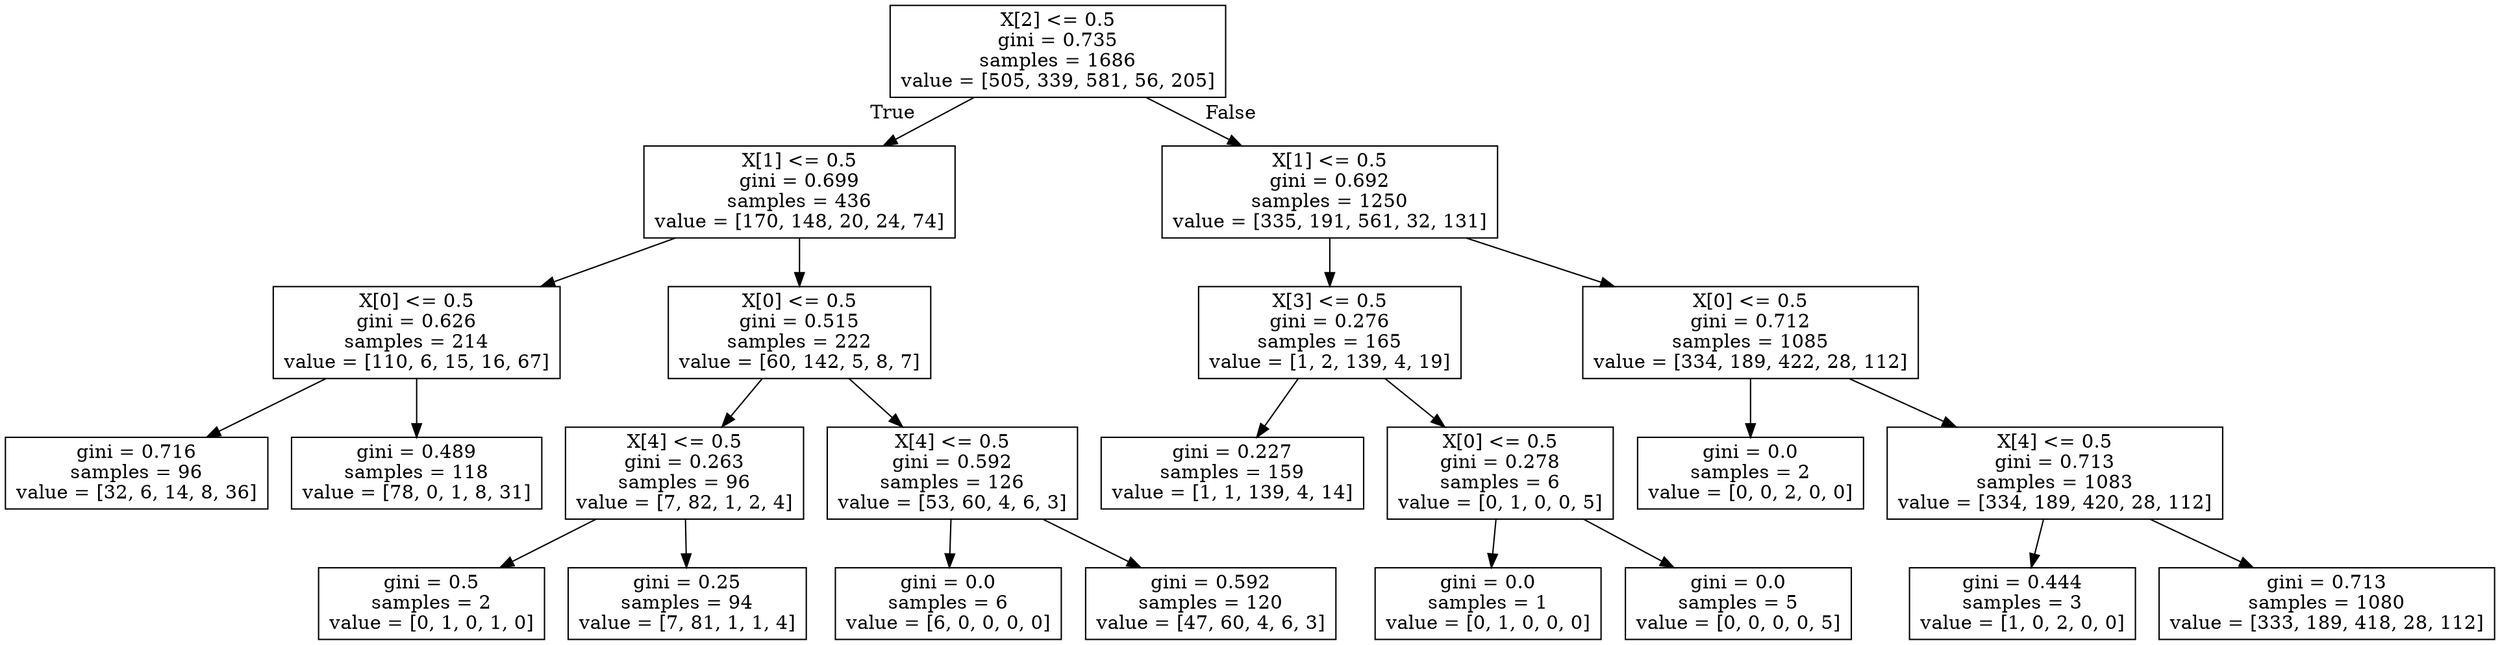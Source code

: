 digraph Tree {
node [shape=box] ;
0 [label="X[2] <= 0.5\ngini = 0.735\nsamples = 1686\nvalue = [505, 339, 581, 56, 205]"] ;
1 [label="X[1] <= 0.5\ngini = 0.699\nsamples = 436\nvalue = [170, 148, 20, 24, 74]"] ;
0 -> 1 [labeldistance=2.5, labelangle=45, headlabel="True"] ;
2 [label="X[0] <= 0.5\ngini = 0.626\nsamples = 214\nvalue = [110, 6, 15, 16, 67]"] ;
1 -> 2 ;
3 [label="gini = 0.716\nsamples = 96\nvalue = [32, 6, 14, 8, 36]"] ;
2 -> 3 ;
4 [label="gini = 0.489\nsamples = 118\nvalue = [78, 0, 1, 8, 31]"] ;
2 -> 4 ;
5 [label="X[0] <= 0.5\ngini = 0.515\nsamples = 222\nvalue = [60, 142, 5, 8, 7]"] ;
1 -> 5 ;
6 [label="X[4] <= 0.5\ngini = 0.263\nsamples = 96\nvalue = [7, 82, 1, 2, 4]"] ;
5 -> 6 ;
7 [label="gini = 0.5\nsamples = 2\nvalue = [0, 1, 0, 1, 0]"] ;
6 -> 7 ;
8 [label="gini = 0.25\nsamples = 94\nvalue = [7, 81, 1, 1, 4]"] ;
6 -> 8 ;
9 [label="X[4] <= 0.5\ngini = 0.592\nsamples = 126\nvalue = [53, 60, 4, 6, 3]"] ;
5 -> 9 ;
10 [label="gini = 0.0\nsamples = 6\nvalue = [6, 0, 0, 0, 0]"] ;
9 -> 10 ;
11 [label="gini = 0.592\nsamples = 120\nvalue = [47, 60, 4, 6, 3]"] ;
9 -> 11 ;
12 [label="X[1] <= 0.5\ngini = 0.692\nsamples = 1250\nvalue = [335, 191, 561, 32, 131]"] ;
0 -> 12 [labeldistance=2.5, labelangle=-45, headlabel="False"] ;
13 [label="X[3] <= 0.5\ngini = 0.276\nsamples = 165\nvalue = [1, 2, 139, 4, 19]"] ;
12 -> 13 ;
14 [label="gini = 0.227\nsamples = 159\nvalue = [1, 1, 139, 4, 14]"] ;
13 -> 14 ;
15 [label="X[0] <= 0.5\ngini = 0.278\nsamples = 6\nvalue = [0, 1, 0, 0, 5]"] ;
13 -> 15 ;
16 [label="gini = 0.0\nsamples = 1\nvalue = [0, 1, 0, 0, 0]"] ;
15 -> 16 ;
17 [label="gini = 0.0\nsamples = 5\nvalue = [0, 0, 0, 0, 5]"] ;
15 -> 17 ;
18 [label="X[0] <= 0.5\ngini = 0.712\nsamples = 1085\nvalue = [334, 189, 422, 28, 112]"] ;
12 -> 18 ;
19 [label="gini = 0.0\nsamples = 2\nvalue = [0, 0, 2, 0, 0]"] ;
18 -> 19 ;
20 [label="X[4] <= 0.5\ngini = 0.713\nsamples = 1083\nvalue = [334, 189, 420, 28, 112]"] ;
18 -> 20 ;
21 [label="gini = 0.444\nsamples = 3\nvalue = [1, 0, 2, 0, 0]"] ;
20 -> 21 ;
22 [label="gini = 0.713\nsamples = 1080\nvalue = [333, 189, 418, 28, 112]"] ;
20 -> 22 ;
}